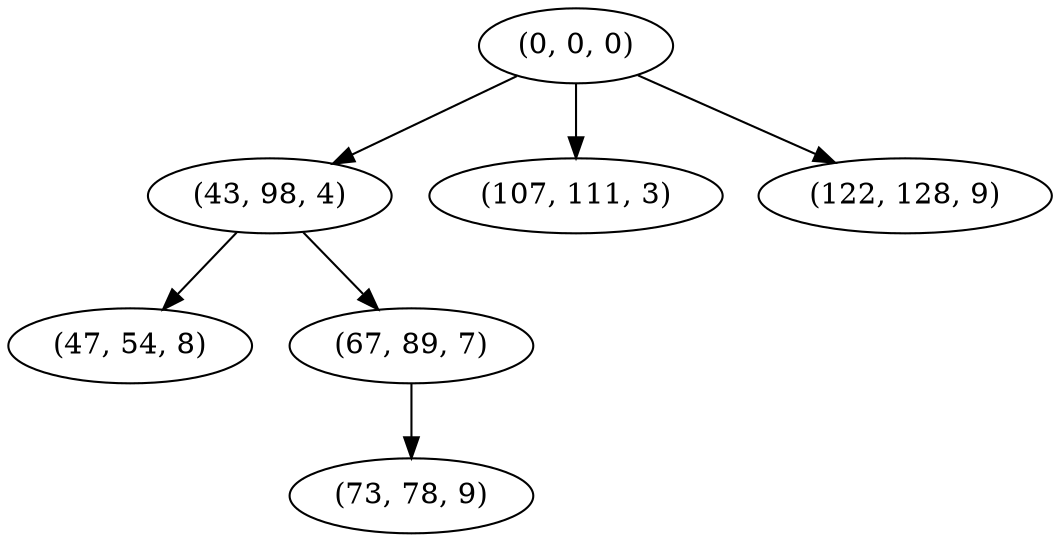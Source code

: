 digraph tree {
    "(0, 0, 0)";
    "(43, 98, 4)";
    "(47, 54, 8)";
    "(67, 89, 7)";
    "(73, 78, 9)";
    "(107, 111, 3)";
    "(122, 128, 9)";
    "(0, 0, 0)" -> "(43, 98, 4)";
    "(0, 0, 0)" -> "(107, 111, 3)";
    "(0, 0, 0)" -> "(122, 128, 9)";
    "(43, 98, 4)" -> "(47, 54, 8)";
    "(43, 98, 4)" -> "(67, 89, 7)";
    "(67, 89, 7)" -> "(73, 78, 9)";
}
